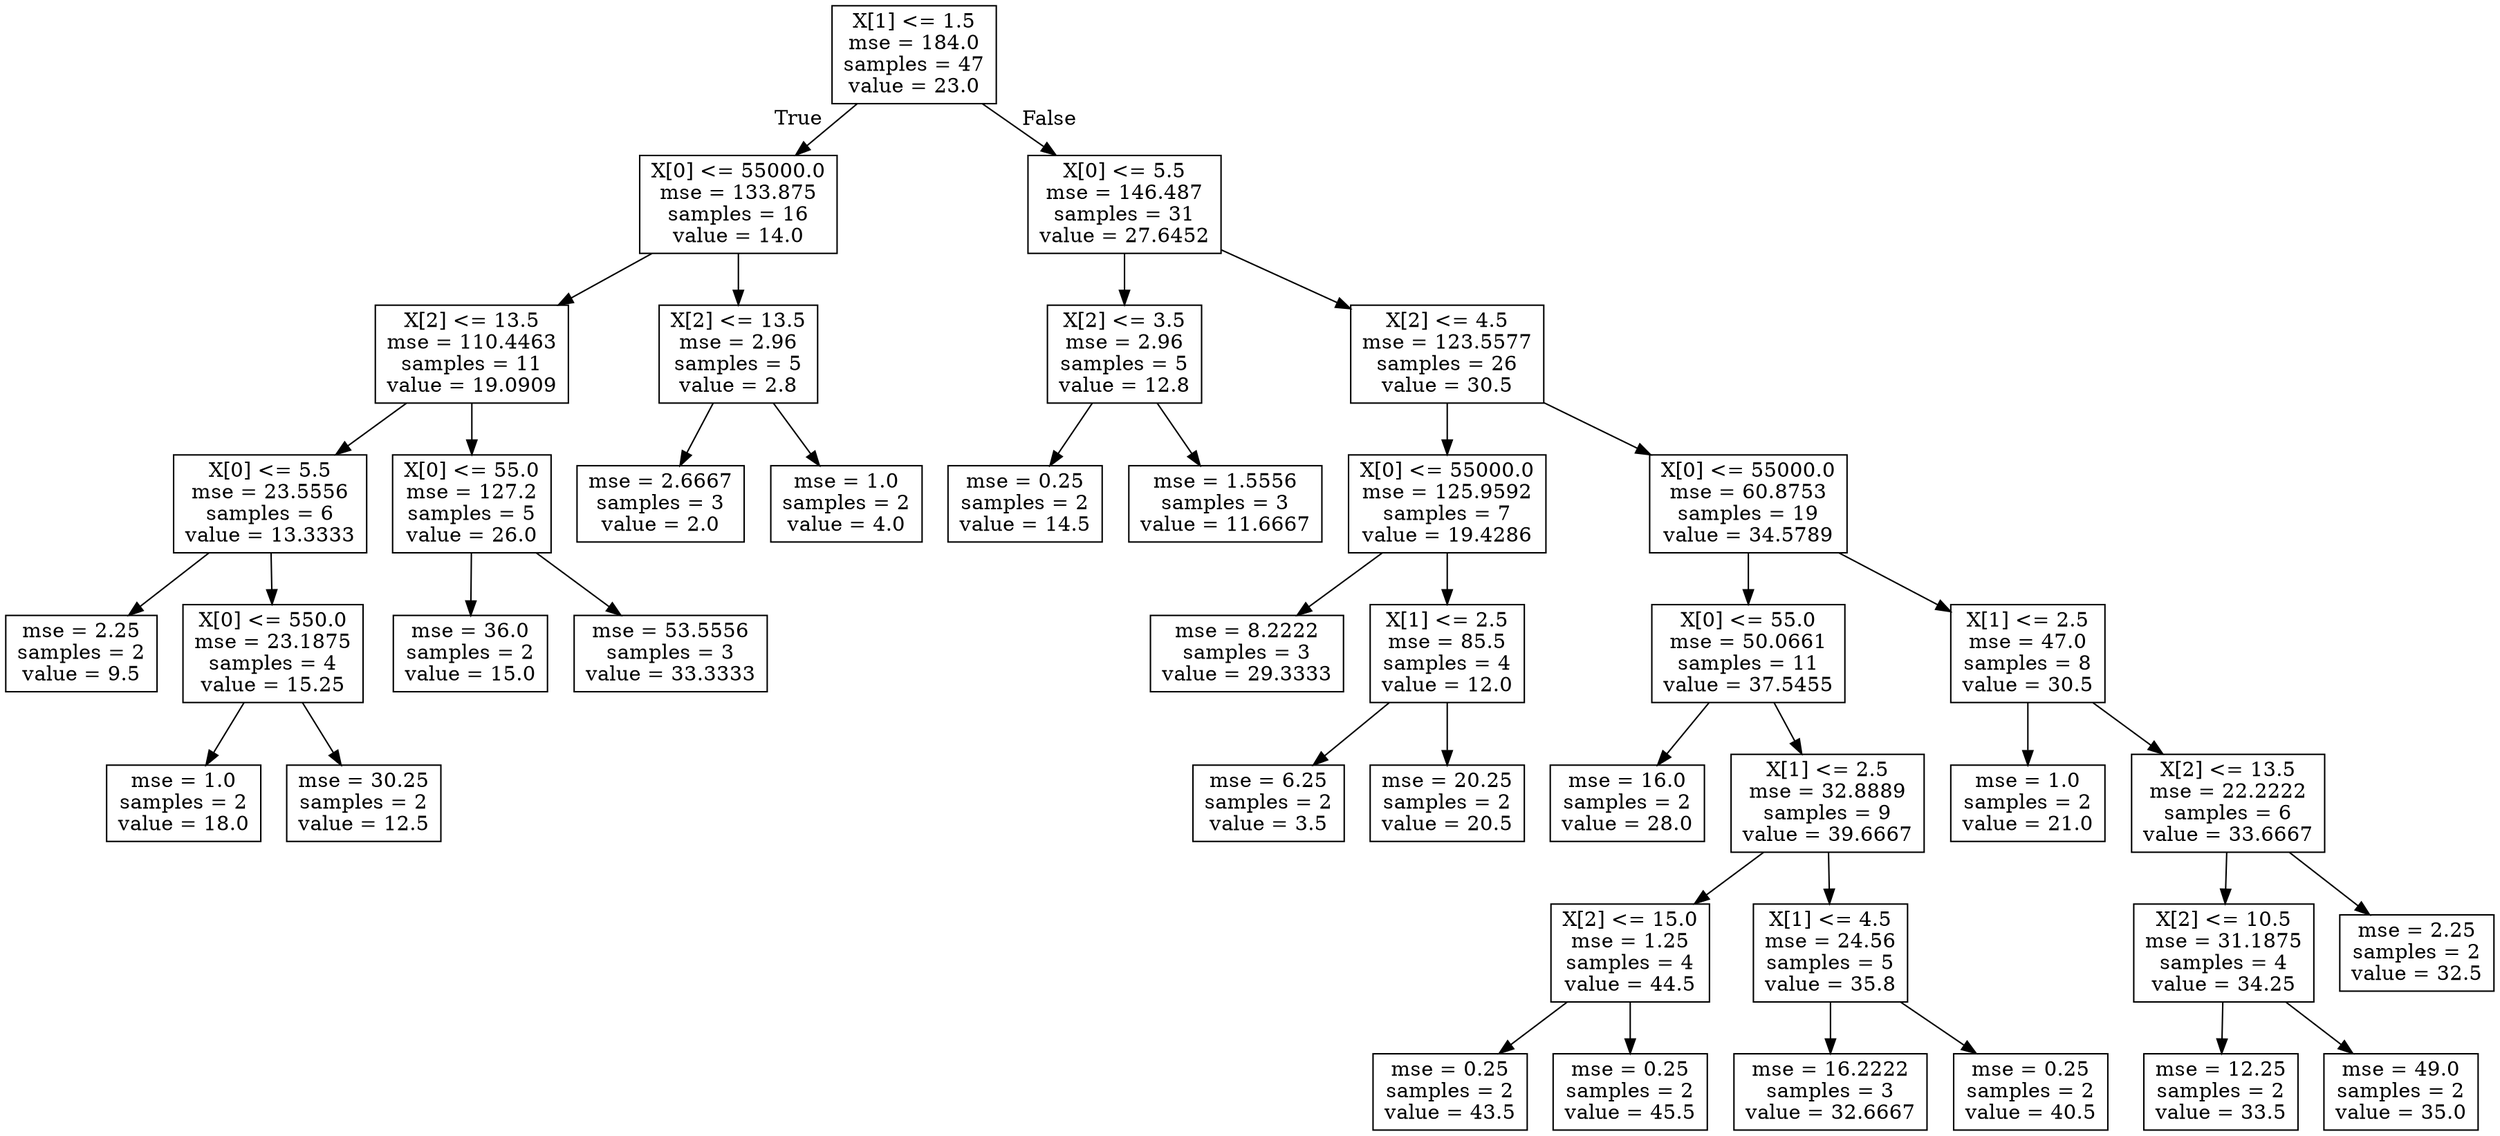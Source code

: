 digraph Tree {
node [shape=box] ;
0 [label="X[1] <= 1.5\nmse = 184.0\nsamples = 47\nvalue = 23.0"] ;
1 [label="X[0] <= 55000.0\nmse = 133.875\nsamples = 16\nvalue = 14.0"] ;
0 -> 1 [labeldistance=2.5, labelangle=45, headlabel="True"] ;
2 [label="X[2] <= 13.5\nmse = 110.4463\nsamples = 11\nvalue = 19.0909"] ;
1 -> 2 ;
3 [label="X[0] <= 5.5\nmse = 23.5556\nsamples = 6\nvalue = 13.3333"] ;
2 -> 3 ;
4 [label="mse = 2.25\nsamples = 2\nvalue = 9.5"] ;
3 -> 4 ;
5 [label="X[0] <= 550.0\nmse = 23.1875\nsamples = 4\nvalue = 15.25"] ;
3 -> 5 ;
6 [label="mse = 1.0\nsamples = 2\nvalue = 18.0"] ;
5 -> 6 ;
7 [label="mse = 30.25\nsamples = 2\nvalue = 12.5"] ;
5 -> 7 ;
8 [label="X[0] <= 55.0\nmse = 127.2\nsamples = 5\nvalue = 26.0"] ;
2 -> 8 ;
9 [label="mse = 36.0\nsamples = 2\nvalue = 15.0"] ;
8 -> 9 ;
10 [label="mse = 53.5556\nsamples = 3\nvalue = 33.3333"] ;
8 -> 10 ;
11 [label="X[2] <= 13.5\nmse = 2.96\nsamples = 5\nvalue = 2.8"] ;
1 -> 11 ;
12 [label="mse = 2.6667\nsamples = 3\nvalue = 2.0"] ;
11 -> 12 ;
13 [label="mse = 1.0\nsamples = 2\nvalue = 4.0"] ;
11 -> 13 ;
14 [label="X[0] <= 5.5\nmse = 146.487\nsamples = 31\nvalue = 27.6452"] ;
0 -> 14 [labeldistance=2.5, labelangle=-45, headlabel="False"] ;
15 [label="X[2] <= 3.5\nmse = 2.96\nsamples = 5\nvalue = 12.8"] ;
14 -> 15 ;
16 [label="mse = 0.25\nsamples = 2\nvalue = 14.5"] ;
15 -> 16 ;
17 [label="mse = 1.5556\nsamples = 3\nvalue = 11.6667"] ;
15 -> 17 ;
18 [label="X[2] <= 4.5\nmse = 123.5577\nsamples = 26\nvalue = 30.5"] ;
14 -> 18 ;
19 [label="X[0] <= 55000.0\nmse = 125.9592\nsamples = 7\nvalue = 19.4286"] ;
18 -> 19 ;
20 [label="mse = 8.2222\nsamples = 3\nvalue = 29.3333"] ;
19 -> 20 ;
21 [label="X[1] <= 2.5\nmse = 85.5\nsamples = 4\nvalue = 12.0"] ;
19 -> 21 ;
22 [label="mse = 6.25\nsamples = 2\nvalue = 3.5"] ;
21 -> 22 ;
23 [label="mse = 20.25\nsamples = 2\nvalue = 20.5"] ;
21 -> 23 ;
24 [label="X[0] <= 55000.0\nmse = 60.8753\nsamples = 19\nvalue = 34.5789"] ;
18 -> 24 ;
25 [label="X[0] <= 55.0\nmse = 50.0661\nsamples = 11\nvalue = 37.5455"] ;
24 -> 25 ;
26 [label="mse = 16.0\nsamples = 2\nvalue = 28.0"] ;
25 -> 26 ;
27 [label="X[1] <= 2.5\nmse = 32.8889\nsamples = 9\nvalue = 39.6667"] ;
25 -> 27 ;
28 [label="X[2] <= 15.0\nmse = 1.25\nsamples = 4\nvalue = 44.5"] ;
27 -> 28 ;
29 [label="mse = 0.25\nsamples = 2\nvalue = 43.5"] ;
28 -> 29 ;
30 [label="mse = 0.25\nsamples = 2\nvalue = 45.5"] ;
28 -> 30 ;
31 [label="X[1] <= 4.5\nmse = 24.56\nsamples = 5\nvalue = 35.8"] ;
27 -> 31 ;
32 [label="mse = 16.2222\nsamples = 3\nvalue = 32.6667"] ;
31 -> 32 ;
33 [label="mse = 0.25\nsamples = 2\nvalue = 40.5"] ;
31 -> 33 ;
34 [label="X[1] <= 2.5\nmse = 47.0\nsamples = 8\nvalue = 30.5"] ;
24 -> 34 ;
35 [label="mse = 1.0\nsamples = 2\nvalue = 21.0"] ;
34 -> 35 ;
36 [label="X[2] <= 13.5\nmse = 22.2222\nsamples = 6\nvalue = 33.6667"] ;
34 -> 36 ;
37 [label="X[2] <= 10.5\nmse = 31.1875\nsamples = 4\nvalue = 34.25"] ;
36 -> 37 ;
38 [label="mse = 12.25\nsamples = 2\nvalue = 33.5"] ;
37 -> 38 ;
39 [label="mse = 49.0\nsamples = 2\nvalue = 35.0"] ;
37 -> 39 ;
40 [label="mse = 2.25\nsamples = 2\nvalue = 32.5"] ;
36 -> 40 ;
}